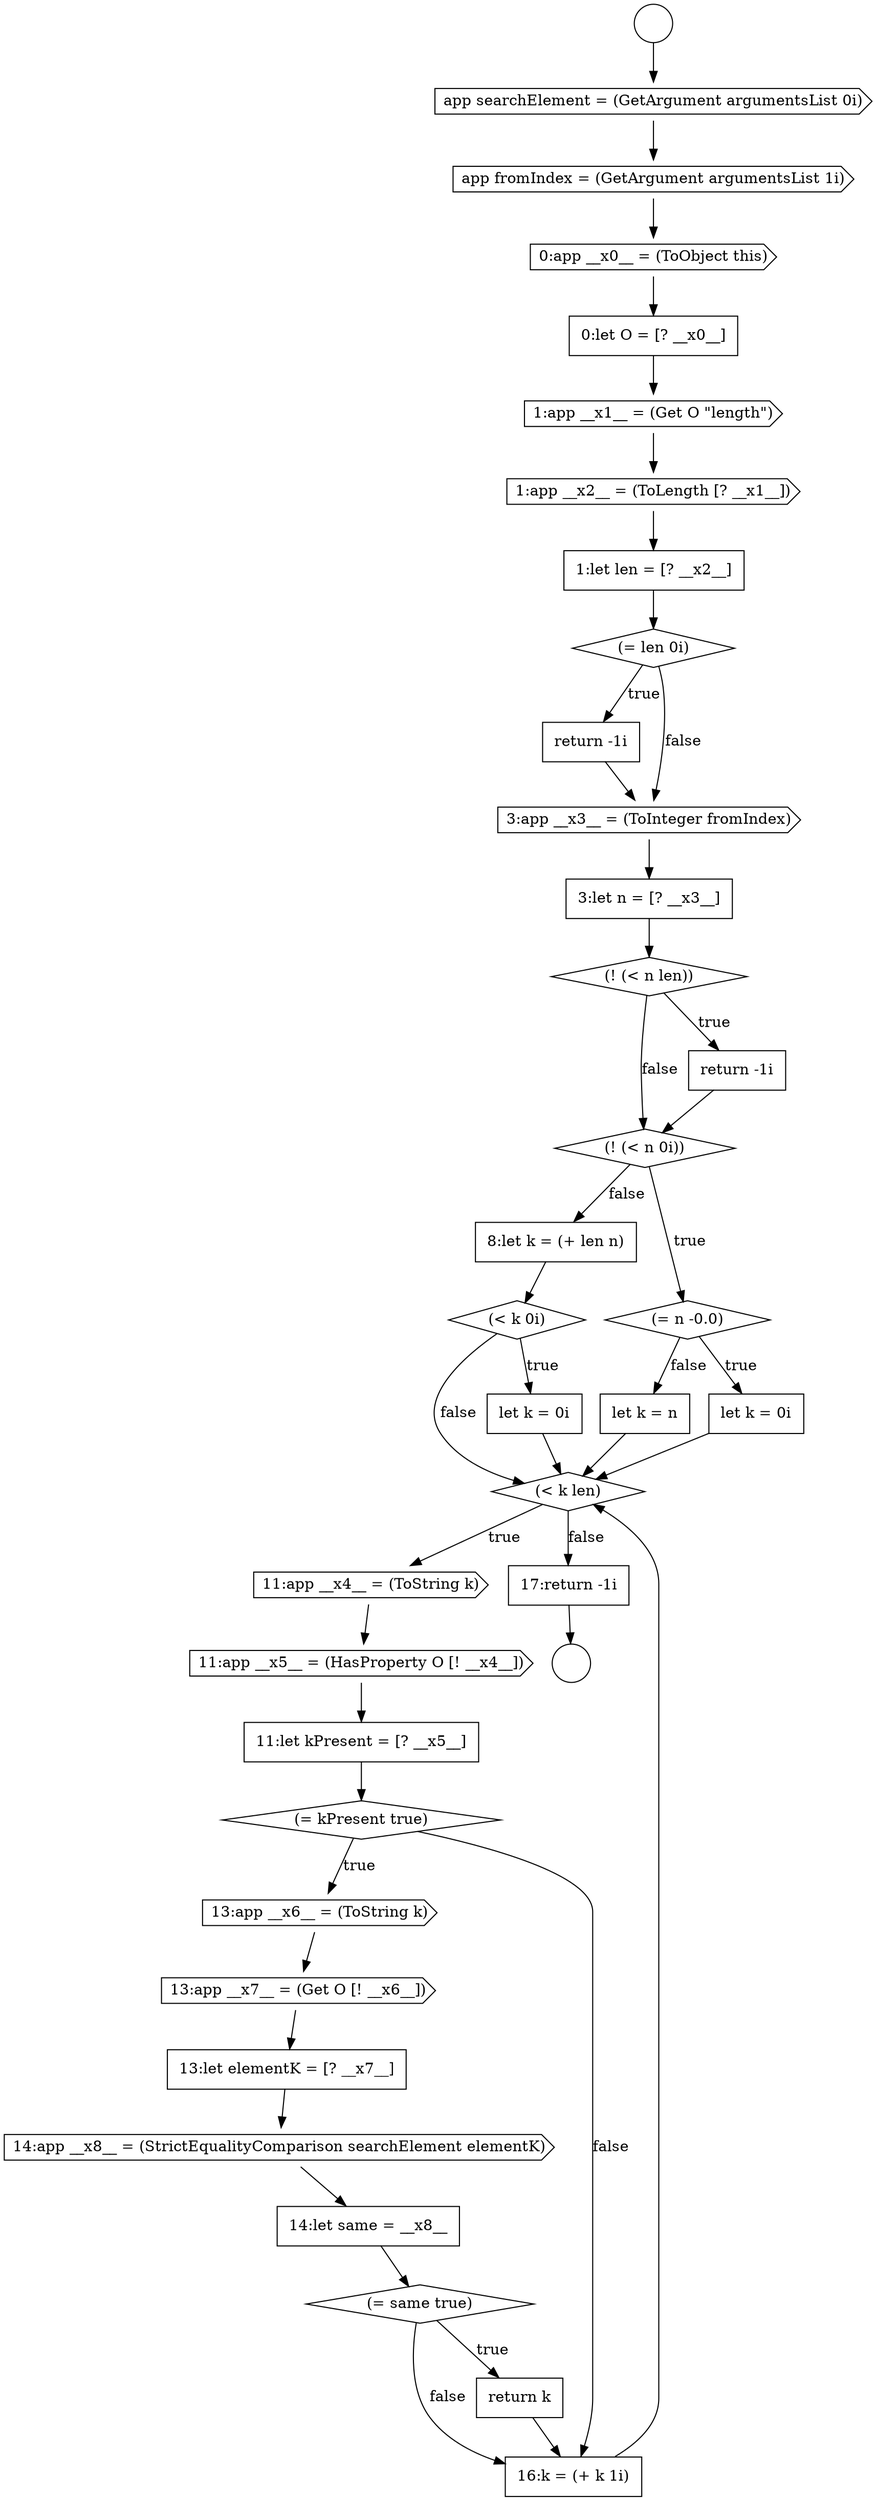 digraph {
  node14856 [shape=cds, label=<<font color="black">0:app __x0__ = (ToObject this)</font>> color="black" fillcolor="white" style=filled]
  node14871 [shape=none, margin=0, label=<<font color="black">
    <table border="0" cellborder="1" cellspacing="0" cellpadding="10">
      <tr><td align="left">8:let k = (+ len n)</td></tr>
    </table>
  </font>> color="black" fillcolor="white" style=filled]
  node14881 [shape=none, margin=0, label=<<font color="black">
    <table border="0" cellborder="1" cellspacing="0" cellpadding="10">
      <tr><td align="left">13:let elementK = [? __x7__]</td></tr>
    </table>
  </font>> color="black" fillcolor="white" style=filled]
  node14874 [shape=diamond, label=<<font color="black">(&lt; k len)</font>> color="black" fillcolor="white" style=filled]
  node14879 [shape=cds, label=<<font color="black">13:app __x6__ = (ToString k)</font>> color="black" fillcolor="white" style=filled]
  node14870 [shape=none, margin=0, label=<<font color="black">
    <table border="0" cellborder="1" cellspacing="0" cellpadding="10">
      <tr><td align="left">let k = n</td></tr>
    </table>
  </font>> color="black" fillcolor="white" style=filled]
  node14875 [shape=cds, label=<<font color="black">11:app __x4__ = (ToString k)</font>> color="black" fillcolor="white" style=filled]
  node14886 [shape=none, margin=0, label=<<font color="black">
    <table border="0" cellborder="1" cellspacing="0" cellpadding="10">
      <tr><td align="left">16:k = (+ k 1i)</td></tr>
    </table>
  </font>> color="black" fillcolor="white" style=filled]
  node14869 [shape=none, margin=0, label=<<font color="black">
    <table border="0" cellborder="1" cellspacing="0" cellpadding="10">
      <tr><td align="left">let k = 0i</td></tr>
    </table>
  </font>> color="black" fillcolor="white" style=filled]
  node14854 [shape=cds, label=<<font color="black">app searchElement = (GetArgument argumentsList 0i)</font>> color="black" fillcolor="white" style=filled]
  node14887 [shape=none, margin=0, label=<<font color="black">
    <table border="0" cellborder="1" cellspacing="0" cellpadding="10">
      <tr><td align="left">17:return -1i</td></tr>
    </table>
  </font>> color="black" fillcolor="white" style=filled]
  node14857 [shape=none, margin=0, label=<<font color="black">
    <table border="0" cellborder="1" cellspacing="0" cellpadding="10">
      <tr><td align="left">0:let O = [? __x0__]</td></tr>
    </table>
  </font>> color="black" fillcolor="white" style=filled]
  node14883 [shape=none, margin=0, label=<<font color="black">
    <table border="0" cellborder="1" cellspacing="0" cellpadding="10">
      <tr><td align="left">14:let same = __x8__</td></tr>
    </table>
  </font>> color="black" fillcolor="white" style=filled]
  node14872 [shape=diamond, label=<<font color="black">(&lt; k 0i)</font>> color="black" fillcolor="white" style=filled]
  node14873 [shape=none, margin=0, label=<<font color="black">
    <table border="0" cellborder="1" cellspacing="0" cellpadding="10">
      <tr><td align="left">let k = 0i</td></tr>
    </table>
  </font>> color="black" fillcolor="white" style=filled]
  node14852 [shape=circle label=" " color="black" fillcolor="white" style=filled]
  node14885 [shape=none, margin=0, label=<<font color="black">
    <table border="0" cellborder="1" cellspacing="0" cellpadding="10">
      <tr><td align="left">return k</td></tr>
    </table>
  </font>> color="black" fillcolor="white" style=filled]
  node14880 [shape=cds, label=<<font color="black">13:app __x7__ = (Get O [! __x6__])</font>> color="black" fillcolor="white" style=filled]
  node14867 [shape=diamond, label=<<font color="black">(! (&lt; n 0i))</font>> color="black" fillcolor="white" style=filled]
  node14859 [shape=cds, label=<<font color="black">1:app __x2__ = (ToLength [? __x1__])</font>> color="black" fillcolor="white" style=filled]
  node14864 [shape=none, margin=0, label=<<font color="black">
    <table border="0" cellborder="1" cellspacing="0" cellpadding="10">
      <tr><td align="left">3:let n = [? __x3__]</td></tr>
    </table>
  </font>> color="black" fillcolor="white" style=filled]
  node14866 [shape=none, margin=0, label=<<font color="black">
    <table border="0" cellborder="1" cellspacing="0" cellpadding="10">
      <tr><td align="left">return -1i</td></tr>
    </table>
  </font>> color="black" fillcolor="white" style=filled]
  node14855 [shape=cds, label=<<font color="black">app fromIndex = (GetArgument argumentsList 1i)</font>> color="black" fillcolor="white" style=filled]
  node14860 [shape=none, margin=0, label=<<font color="black">
    <table border="0" cellborder="1" cellspacing="0" cellpadding="10">
      <tr><td align="left">1:let len = [? __x2__]</td></tr>
    </table>
  </font>> color="black" fillcolor="white" style=filled]
  node14861 [shape=diamond, label=<<font color="black">(= len 0i)</font>> color="black" fillcolor="white" style=filled]
  node14882 [shape=cds, label=<<font color="black">14:app __x8__ = (StrictEqualityComparison searchElement elementK)</font>> color="black" fillcolor="white" style=filled]
  node14878 [shape=diamond, label=<<font color="black">(= kPresent true)</font>> color="black" fillcolor="white" style=filled]
  node14865 [shape=diamond, label=<<font color="black">(! (&lt; n len))</font>> color="black" fillcolor="white" style=filled]
  node14876 [shape=cds, label=<<font color="black">11:app __x5__ = (HasProperty O [! __x4__])</font>> color="black" fillcolor="white" style=filled]
  node14877 [shape=none, margin=0, label=<<font color="black">
    <table border="0" cellborder="1" cellspacing="0" cellpadding="10">
      <tr><td align="left">11:let kPresent = [? __x5__]</td></tr>
    </table>
  </font>> color="black" fillcolor="white" style=filled]
  node14862 [shape=none, margin=0, label=<<font color="black">
    <table border="0" cellborder="1" cellspacing="0" cellpadding="10">
      <tr><td align="left">return -1i</td></tr>
    </table>
  </font>> color="black" fillcolor="white" style=filled]
  node14868 [shape=diamond, label=<<font color="black">(= n -0.0)</font>> color="black" fillcolor="white" style=filled]
  node14853 [shape=circle label=" " color="black" fillcolor="white" style=filled]
  node14858 [shape=cds, label=<<font color="black">1:app __x1__ = (Get O &quot;length&quot;)</font>> color="black" fillcolor="white" style=filled]
  node14863 [shape=cds, label=<<font color="black">3:app __x3__ = (ToInteger fromIndex)</font>> color="black" fillcolor="white" style=filled]
  node14884 [shape=diamond, label=<<font color="black">(= same true)</font>> color="black" fillcolor="white" style=filled]
  node14852 -> node14854 [ color="black"]
  node14879 -> node14880 [ color="black"]
  node14857 -> node14858 [ color="black"]
  node14867 -> node14868 [label=<<font color="black">true</font>> color="black"]
  node14867 -> node14871 [label=<<font color="black">false</font>> color="black"]
  node14859 -> node14860 [ color="black"]
  node14876 -> node14877 [ color="black"]
  node14864 -> node14865 [ color="black"]
  node14877 -> node14878 [ color="black"]
  node14863 -> node14864 [ color="black"]
  node14887 -> node14853 [ color="black"]
  node14883 -> node14884 [ color="black"]
  node14865 -> node14866 [label=<<font color="black">true</font>> color="black"]
  node14865 -> node14867 [label=<<font color="black">false</font>> color="black"]
  node14878 -> node14879 [label=<<font color="black">true</font>> color="black"]
  node14878 -> node14886 [label=<<font color="black">false</font>> color="black"]
  node14875 -> node14876 [ color="black"]
  node14881 -> node14882 [ color="black"]
  node14854 -> node14855 [ color="black"]
  node14880 -> node14881 [ color="black"]
  node14874 -> node14875 [label=<<font color="black">true</font>> color="black"]
  node14874 -> node14887 [label=<<font color="black">false</font>> color="black"]
  node14858 -> node14859 [ color="black"]
  node14884 -> node14885 [label=<<font color="black">true</font>> color="black"]
  node14884 -> node14886 [label=<<font color="black">false</font>> color="black"]
  node14861 -> node14862 [label=<<font color="black">true</font>> color="black"]
  node14861 -> node14863 [label=<<font color="black">false</font>> color="black"]
  node14872 -> node14873 [label=<<font color="black">true</font>> color="black"]
  node14872 -> node14874 [label=<<font color="black">false</font>> color="black"]
  node14870 -> node14874 [ color="black"]
  node14856 -> node14857 [ color="black"]
  node14866 -> node14867 [ color="black"]
  node14855 -> node14856 [ color="black"]
  node14882 -> node14883 [ color="black"]
  node14873 -> node14874 [ color="black"]
  node14885 -> node14886 [ color="black"]
  node14886 -> node14874 [ color="black"]
  node14871 -> node14872 [ color="black"]
  node14869 -> node14874 [ color="black"]
  node14860 -> node14861 [ color="black"]
  node14868 -> node14869 [label=<<font color="black">true</font>> color="black"]
  node14868 -> node14870 [label=<<font color="black">false</font>> color="black"]
  node14862 -> node14863 [ color="black"]
}
